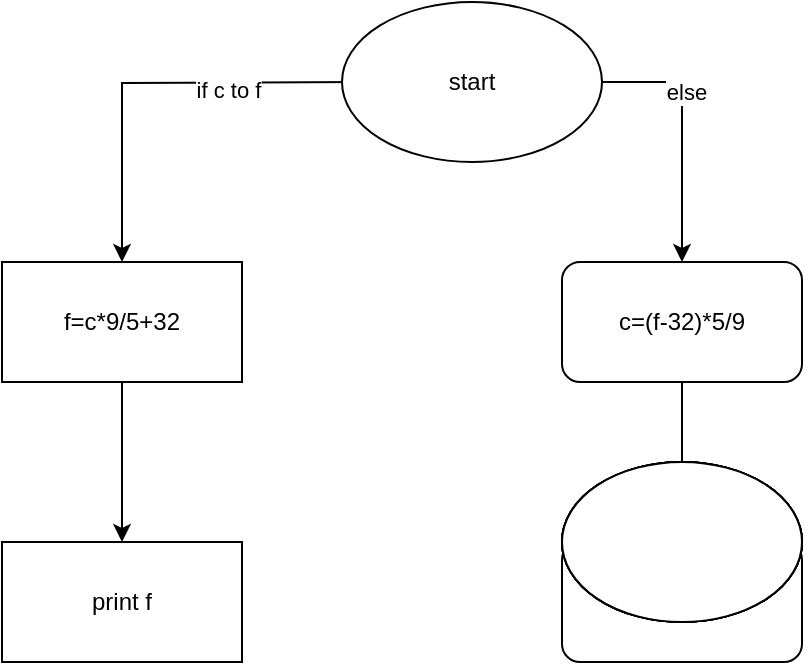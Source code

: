 <mxfile version="24.7.10">
  <diagram name="Trang-1" id="M29siwfYK7ShaSCU1WOV">
    <mxGraphModel dx="1877" dy="569" grid="1" gridSize="10" guides="1" tooltips="1" connect="1" arrows="1" fold="1" page="1" pageScale="1" pageWidth="827" pageHeight="1169" math="0" shadow="0">
      <root>
        <mxCell id="0" />
        <mxCell id="1" parent="0" />
        <mxCell id="uaU2Z7Foe7vTZ_Ux_tnz-1" value="" style="edgeStyle=orthogonalEdgeStyle;rounded=0;orthogonalLoop=1;jettySize=auto;html=1;" edge="1" parent="1" target="uaU2Z7Foe7vTZ_Ux_tnz-6">
          <mxGeometry relative="1" as="geometry">
            <mxPoint x="-160" y="70" as="sourcePoint" />
          </mxGeometry>
        </mxCell>
        <mxCell id="uaU2Z7Foe7vTZ_Ux_tnz-2" value="if c to f" style="edgeLabel;html=1;align=center;verticalAlign=middle;resizable=0;points=[];" vertex="1" connectable="0" parent="uaU2Z7Foe7vTZ_Ux_tnz-1">
          <mxGeometry x="-0.362" y="3" relative="1" as="geometry">
            <mxPoint as="offset" />
          </mxGeometry>
        </mxCell>
        <mxCell id="uaU2Z7Foe7vTZ_Ux_tnz-3" value="" style="edgeStyle=orthogonalEdgeStyle;rounded=0;orthogonalLoop=1;jettySize=auto;html=1;" edge="1" parent="1" target="uaU2Z7Foe7vTZ_Ux_tnz-8">
          <mxGeometry relative="1" as="geometry">
            <mxPoint x="-40" y="70" as="sourcePoint" />
            <Array as="points">
              <mxPoint y="70" />
            </Array>
          </mxGeometry>
        </mxCell>
        <mxCell id="uaU2Z7Foe7vTZ_Ux_tnz-4" value="else" style="edgeLabel;html=1;align=center;verticalAlign=middle;resizable=0;points=[];" vertex="1" connectable="0" parent="uaU2Z7Foe7vTZ_Ux_tnz-3">
          <mxGeometry x="-0.317" y="2" relative="1" as="geometry">
            <mxPoint as="offset" />
          </mxGeometry>
        </mxCell>
        <mxCell id="uaU2Z7Foe7vTZ_Ux_tnz-5" value="" style="edgeStyle=orthogonalEdgeStyle;rounded=0;orthogonalLoop=1;jettySize=auto;html=1;" edge="1" parent="1" source="uaU2Z7Foe7vTZ_Ux_tnz-6" target="uaU2Z7Foe7vTZ_Ux_tnz-9">
          <mxGeometry relative="1" as="geometry" />
        </mxCell>
        <mxCell id="uaU2Z7Foe7vTZ_Ux_tnz-6" value="f=c*9/5+32" style="rounded=0;whiteSpace=wrap;html=1;" vertex="1" parent="1">
          <mxGeometry x="-340" y="160" width="120" height="60" as="geometry" />
        </mxCell>
        <mxCell id="uaU2Z7Foe7vTZ_Ux_tnz-7" value="" style="edgeStyle=orthogonalEdgeStyle;rounded=0;orthogonalLoop=1;jettySize=auto;html=1;" edge="1" parent="1" source="uaU2Z7Foe7vTZ_Ux_tnz-8" target="uaU2Z7Foe7vTZ_Ux_tnz-10">
          <mxGeometry relative="1" as="geometry" />
        </mxCell>
        <mxCell id="uaU2Z7Foe7vTZ_Ux_tnz-8" value="c=(f-32)*5/9" style="rounded=1;whiteSpace=wrap;html=1;" vertex="1" parent="1">
          <mxGeometry x="-60" y="160" width="120" height="60" as="geometry" />
        </mxCell>
        <mxCell id="uaU2Z7Foe7vTZ_Ux_tnz-9" value="print f" style="rounded=0;whiteSpace=wrap;html=1;" vertex="1" parent="1">
          <mxGeometry x="-340" y="300" width="120" height="60" as="geometry" />
        </mxCell>
        <mxCell id="uaU2Z7Foe7vTZ_Ux_tnz-10" value="print c" style="rounded=1;whiteSpace=wrap;html=1;" vertex="1" parent="1">
          <mxGeometry x="-60" y="300" width="120" height="60" as="geometry" />
        </mxCell>
        <mxCell id="uaU2Z7Foe7vTZ_Ux_tnz-11" value="" style="ellipse;whiteSpace=wrap;html=1;" vertex="1" parent="1">
          <mxGeometry x="-60" y="260" width="120" height="80" as="geometry" />
        </mxCell>
        <mxCell id="uaU2Z7Foe7vTZ_Ux_tnz-12" value="" style="ellipse;whiteSpace=wrap;html=1;" vertex="1" parent="1">
          <mxGeometry x="-60" y="260" width="120" height="80" as="geometry" />
        </mxCell>
        <mxCell id="uaU2Z7Foe7vTZ_Ux_tnz-13" value="" style="ellipse;whiteSpace=wrap;html=1;" vertex="1" parent="1">
          <mxGeometry x="-60" y="260" width="120" height="80" as="geometry" />
        </mxCell>
        <mxCell id="uaU2Z7Foe7vTZ_Ux_tnz-14" value="" style="ellipse;whiteSpace=wrap;html=1;" vertex="1" parent="1">
          <mxGeometry x="-60" y="260" width="120" height="80" as="geometry" />
        </mxCell>
        <mxCell id="uaU2Z7Foe7vTZ_Ux_tnz-15" value="" style="ellipse;whiteSpace=wrap;html=1;" vertex="1" parent="1">
          <mxGeometry x="-60" y="260" width="120" height="80" as="geometry" />
        </mxCell>
        <mxCell id="uaU2Z7Foe7vTZ_Ux_tnz-16" value="start" style="ellipse;whiteSpace=wrap;html=1;" vertex="1" parent="1">
          <mxGeometry x="-170" y="30" width="130" height="80" as="geometry" />
        </mxCell>
      </root>
    </mxGraphModel>
  </diagram>
</mxfile>

